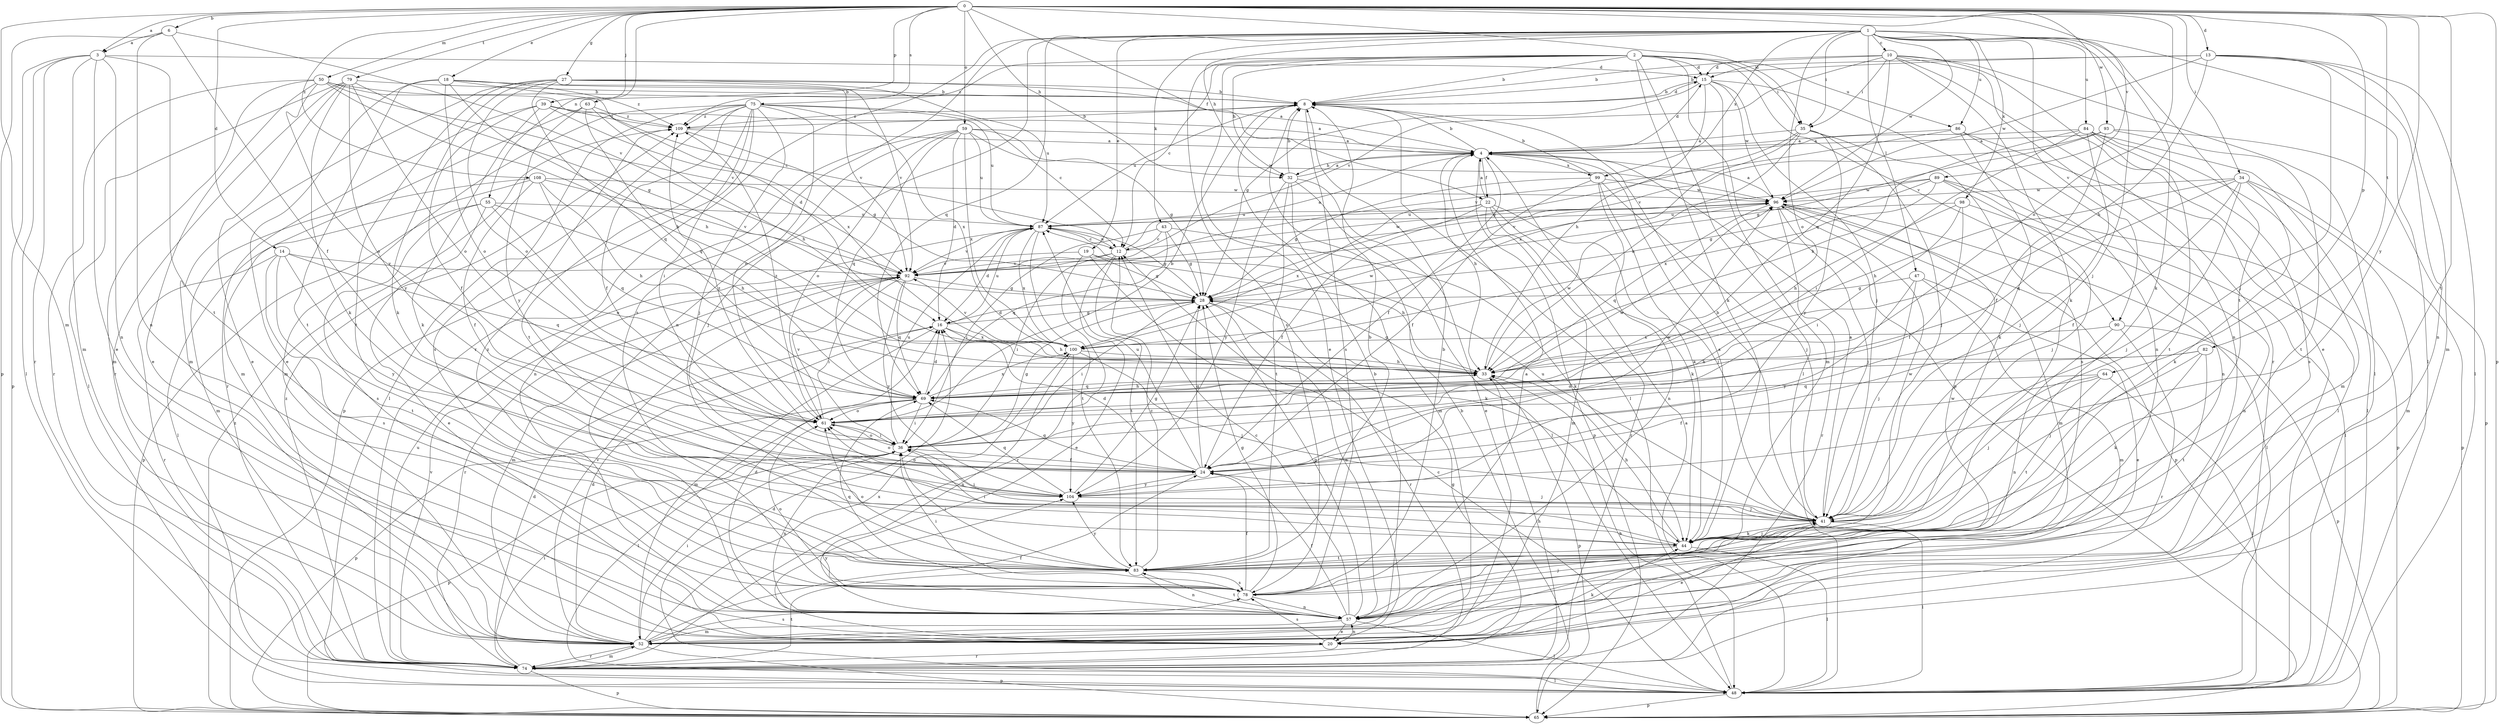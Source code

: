 strict digraph  {
0;
1;
2;
3;
4;
6;
8;
10;
12;
13;
14;
15;
16;
18;
19;
20;
22;
24;
27;
28;
32;
33;
34;
35;
36;
39;
41;
43;
44;
47;
48;
50;
52;
55;
57;
59;
61;
63;
64;
65;
69;
74;
75;
78;
79;
82;
83;
84;
86;
87;
89;
90;
92;
93;
96;
98;
99;
100;
104;
108;
109;
0 -> 3  [label=a];
0 -> 6  [label=b];
0 -> 13  [label=d];
0 -> 14  [label=d];
0 -> 18  [label=e];
0 -> 22  [label=f];
0 -> 27  [label=g];
0 -> 32  [label=h];
0 -> 34  [label=i];
0 -> 35  [label=i];
0 -> 39  [label=j];
0 -> 50  [label=m];
0 -> 52  [label=m];
0 -> 55  [label=n];
0 -> 59  [label=o];
0 -> 61  [label=o];
0 -> 63  [label=p];
0 -> 64  [label=p];
0 -> 65  [label=p];
0 -> 75  [label=s];
0 -> 79  [label=t];
0 -> 82  [label=t];
0 -> 83  [label=t];
0 -> 89  [label=v];
0 -> 93  [label=w];
0 -> 104  [label=y];
0 -> 108  [label=z];
1 -> 10  [label=c];
1 -> 19  [label=e];
1 -> 32  [label=h];
1 -> 35  [label=i];
1 -> 41  [label=j];
1 -> 43  [label=k];
1 -> 44  [label=k];
1 -> 47  [label=l];
1 -> 48  [label=l];
1 -> 57  [label=n];
1 -> 61  [label=o];
1 -> 69  [label=q];
1 -> 74  [label=r];
1 -> 78  [label=s];
1 -> 83  [label=t];
1 -> 84  [label=u];
1 -> 86  [label=u];
1 -> 90  [label=v];
1 -> 96  [label=w];
1 -> 98  [label=x];
1 -> 99  [label=x];
2 -> 8  [label=b];
2 -> 12  [label=c];
2 -> 15  [label=d];
2 -> 20  [label=e];
2 -> 32  [label=h];
2 -> 35  [label=i];
2 -> 44  [label=k];
2 -> 48  [label=l];
2 -> 65  [label=p];
2 -> 78  [label=s];
2 -> 86  [label=u];
2 -> 90  [label=v];
2 -> 109  [label=z];
3 -> 15  [label=d];
3 -> 20  [label=e];
3 -> 48  [label=l];
3 -> 52  [label=m];
3 -> 57  [label=n];
3 -> 65  [label=p];
3 -> 74  [label=r];
3 -> 83  [label=t];
4 -> 8  [label=b];
4 -> 15  [label=d];
4 -> 22  [label=f];
4 -> 24  [label=f];
4 -> 32  [label=h];
4 -> 33  [label=h];
4 -> 65  [label=p];
4 -> 99  [label=x];
6 -> 3  [label=a];
6 -> 24  [label=f];
6 -> 57  [label=n];
6 -> 65  [label=p];
6 -> 92  [label=v];
8 -> 15  [label=d];
8 -> 48  [label=l];
8 -> 78  [label=s];
8 -> 87  [label=u];
8 -> 109  [label=z];
10 -> 8  [label=b];
10 -> 15  [label=d];
10 -> 20  [label=e];
10 -> 35  [label=i];
10 -> 44  [label=k];
10 -> 48  [label=l];
10 -> 57  [label=n];
10 -> 69  [label=q];
10 -> 74  [label=r];
10 -> 92  [label=v];
12 -> 4  [label=a];
12 -> 20  [label=e];
12 -> 36  [label=i];
12 -> 83  [label=t];
12 -> 87  [label=u];
12 -> 92  [label=v];
12 -> 96  [label=w];
13 -> 8  [label=b];
13 -> 15  [label=d];
13 -> 33  [label=h];
13 -> 41  [label=j];
13 -> 48  [label=l];
13 -> 52  [label=m];
13 -> 57  [label=n];
13 -> 96  [label=w];
14 -> 69  [label=q];
14 -> 74  [label=r];
14 -> 78  [label=s];
14 -> 83  [label=t];
14 -> 92  [label=v];
14 -> 104  [label=y];
15 -> 8  [label=b];
15 -> 28  [label=g];
15 -> 33  [label=h];
15 -> 41  [label=j];
15 -> 52  [label=m];
15 -> 57  [label=n];
15 -> 96  [label=w];
16 -> 28  [label=g];
16 -> 33  [label=h];
16 -> 52  [label=m];
16 -> 87  [label=u];
16 -> 100  [label=x];
18 -> 8  [label=b];
18 -> 16  [label=d];
18 -> 20  [label=e];
18 -> 33  [label=h];
18 -> 61  [label=o];
18 -> 83  [label=t];
18 -> 92  [label=v];
18 -> 109  [label=z];
19 -> 28  [label=g];
19 -> 33  [label=h];
19 -> 44  [label=k];
19 -> 74  [label=r];
19 -> 92  [label=v];
20 -> 44  [label=k];
20 -> 57  [label=n];
20 -> 74  [label=r];
20 -> 78  [label=s];
22 -> 4  [label=a];
22 -> 24  [label=f];
22 -> 41  [label=j];
22 -> 44  [label=k];
22 -> 52  [label=m];
22 -> 74  [label=r];
22 -> 87  [label=u];
22 -> 100  [label=x];
24 -> 16  [label=d];
24 -> 28  [label=g];
24 -> 41  [label=j];
24 -> 61  [label=o];
24 -> 69  [label=q];
24 -> 87  [label=u];
24 -> 96  [label=w];
24 -> 104  [label=y];
27 -> 4  [label=a];
27 -> 8  [label=b];
27 -> 44  [label=k];
27 -> 52  [label=m];
27 -> 61  [label=o];
27 -> 69  [label=q];
27 -> 83  [label=t];
27 -> 87  [label=u];
27 -> 92  [label=v];
28 -> 16  [label=d];
28 -> 36  [label=i];
28 -> 57  [label=n];
28 -> 74  [label=r];
32 -> 4  [label=a];
32 -> 8  [label=b];
32 -> 20  [label=e];
32 -> 48  [label=l];
32 -> 52  [label=m];
32 -> 83  [label=t];
32 -> 104  [label=y];
33 -> 28  [label=g];
33 -> 65  [label=p];
33 -> 69  [label=q];
33 -> 96  [label=w];
34 -> 24  [label=f];
34 -> 33  [label=h];
34 -> 41  [label=j];
34 -> 44  [label=k];
34 -> 52  [label=m];
34 -> 65  [label=p];
34 -> 69  [label=q];
34 -> 96  [label=w];
35 -> 4  [label=a];
35 -> 28  [label=g];
35 -> 33  [label=h];
35 -> 41  [label=j];
35 -> 78  [label=s];
35 -> 100  [label=x];
35 -> 104  [label=y];
36 -> 24  [label=f];
36 -> 28  [label=g];
36 -> 57  [label=n];
36 -> 61  [label=o];
36 -> 65  [label=p];
36 -> 87  [label=u];
36 -> 109  [label=z];
39 -> 4  [label=a];
39 -> 24  [label=f];
39 -> 44  [label=k];
39 -> 74  [label=r];
39 -> 100  [label=x];
39 -> 109  [label=z];
41 -> 4  [label=a];
41 -> 8  [label=b];
41 -> 20  [label=e];
41 -> 36  [label=i];
41 -> 44  [label=k];
41 -> 48  [label=l];
41 -> 87  [label=u];
43 -> 12  [label=c];
43 -> 28  [label=g];
43 -> 36  [label=i];
43 -> 44  [label=k];
43 -> 69  [label=q];
44 -> 4  [label=a];
44 -> 33  [label=h];
44 -> 36  [label=i];
44 -> 41  [label=j];
44 -> 48  [label=l];
44 -> 83  [label=t];
44 -> 96  [label=w];
47 -> 20  [label=e];
47 -> 28  [label=g];
47 -> 41  [label=j];
47 -> 52  [label=m];
47 -> 104  [label=y];
48 -> 4  [label=a];
48 -> 12  [label=c];
48 -> 16  [label=d];
48 -> 33  [label=h];
48 -> 65  [label=p];
50 -> 8  [label=b];
50 -> 12  [label=c];
50 -> 20  [label=e];
50 -> 33  [label=h];
50 -> 52  [label=m];
50 -> 61  [label=o];
50 -> 74  [label=r];
50 -> 92  [label=v];
52 -> 8  [label=b];
52 -> 16  [label=d];
52 -> 24  [label=f];
52 -> 36  [label=i];
52 -> 65  [label=p];
52 -> 74  [label=r];
52 -> 78  [label=s];
52 -> 92  [label=v];
52 -> 100  [label=x];
55 -> 20  [label=e];
55 -> 33  [label=h];
55 -> 61  [label=o];
55 -> 65  [label=p];
55 -> 78  [label=s];
55 -> 87  [label=u];
57 -> 12  [label=c];
57 -> 16  [label=d];
57 -> 20  [label=e];
57 -> 24  [label=f];
57 -> 28  [label=g];
57 -> 41  [label=j];
57 -> 48  [label=l];
57 -> 52  [label=m];
57 -> 83  [label=t];
57 -> 104  [label=y];
59 -> 4  [label=a];
59 -> 16  [label=d];
59 -> 28  [label=g];
59 -> 41  [label=j];
59 -> 57  [label=n];
59 -> 61  [label=o];
59 -> 69  [label=q];
59 -> 87  [label=u];
59 -> 96  [label=w];
59 -> 100  [label=x];
61 -> 8  [label=b];
61 -> 36  [label=i];
61 -> 92  [label=v];
61 -> 96  [label=w];
61 -> 109  [label=z];
63 -> 33  [label=h];
63 -> 52  [label=m];
63 -> 69  [label=q];
63 -> 104  [label=y];
63 -> 109  [label=z];
64 -> 24  [label=f];
64 -> 41  [label=j];
64 -> 48  [label=l];
64 -> 69  [label=q];
64 -> 83  [label=t];
65 -> 8  [label=b];
65 -> 109  [label=z];
69 -> 16  [label=d];
69 -> 33  [label=h];
69 -> 36  [label=i];
69 -> 48  [label=l];
69 -> 61  [label=o];
69 -> 65  [label=p];
69 -> 100  [label=x];
74 -> 16  [label=d];
74 -> 28  [label=g];
74 -> 33  [label=h];
74 -> 36  [label=i];
74 -> 48  [label=l];
74 -> 52  [label=m];
74 -> 65  [label=p];
74 -> 83  [label=t];
74 -> 87  [label=u];
74 -> 92  [label=v];
74 -> 109  [label=z];
75 -> 12  [label=c];
75 -> 24  [label=f];
75 -> 36  [label=i];
75 -> 41  [label=j];
75 -> 48  [label=l];
75 -> 52  [label=m];
75 -> 61  [label=o];
75 -> 65  [label=p];
75 -> 78  [label=s];
75 -> 83  [label=t];
75 -> 87  [label=u];
75 -> 100  [label=x];
75 -> 109  [label=z];
78 -> 4  [label=a];
78 -> 8  [label=b];
78 -> 24  [label=f];
78 -> 28  [label=g];
78 -> 36  [label=i];
78 -> 57  [label=n];
78 -> 61  [label=o];
78 -> 69  [label=q];
78 -> 96  [label=w];
79 -> 8  [label=b];
79 -> 20  [label=e];
79 -> 28  [label=g];
79 -> 44  [label=k];
79 -> 48  [label=l];
79 -> 61  [label=o];
79 -> 74  [label=r];
79 -> 104  [label=y];
82 -> 33  [label=h];
82 -> 41  [label=j];
82 -> 44  [label=k];
82 -> 61  [label=o];
82 -> 83  [label=t];
83 -> 8  [label=b];
83 -> 12  [label=c];
83 -> 36  [label=i];
83 -> 57  [label=n];
83 -> 61  [label=o];
83 -> 78  [label=s];
83 -> 104  [label=y];
83 -> 109  [label=z];
84 -> 4  [label=a];
84 -> 33  [label=h];
84 -> 36  [label=i];
84 -> 41  [label=j];
84 -> 48  [label=l];
84 -> 52  [label=m];
84 -> 78  [label=s];
84 -> 83  [label=t];
86 -> 4  [label=a];
86 -> 44  [label=k];
86 -> 48  [label=l];
86 -> 57  [label=n];
86 -> 92  [label=v];
87 -> 12  [label=c];
87 -> 16  [label=d];
87 -> 28  [label=g];
87 -> 83  [label=t];
87 -> 92  [label=v];
87 -> 100  [label=x];
89 -> 28  [label=g];
89 -> 41  [label=j];
89 -> 48  [label=l];
89 -> 65  [label=p];
89 -> 92  [label=v];
89 -> 96  [label=w];
89 -> 100  [label=x];
90 -> 57  [label=n];
90 -> 65  [label=p];
90 -> 74  [label=r];
90 -> 100  [label=x];
92 -> 28  [label=g];
92 -> 36  [label=i];
92 -> 52  [label=m];
92 -> 69  [label=q];
92 -> 74  [label=r];
92 -> 104  [label=y];
93 -> 4  [label=a];
93 -> 24  [label=f];
93 -> 28  [label=g];
93 -> 65  [label=p];
93 -> 83  [label=t];
93 -> 92  [label=v];
96 -> 4  [label=a];
96 -> 41  [label=j];
96 -> 48  [label=l];
96 -> 52  [label=m];
96 -> 65  [label=p];
96 -> 69  [label=q];
96 -> 74  [label=r];
96 -> 87  [label=u];
98 -> 24  [label=f];
98 -> 33  [label=h];
98 -> 36  [label=i];
98 -> 57  [label=n];
98 -> 87  [label=u];
99 -> 8  [label=b];
99 -> 24  [label=f];
99 -> 28  [label=g];
99 -> 41  [label=j];
99 -> 44  [label=k];
99 -> 57  [label=n];
99 -> 96  [label=w];
100 -> 33  [label=h];
100 -> 41  [label=j];
100 -> 57  [label=n];
100 -> 92  [label=v];
100 -> 96  [label=w];
100 -> 104  [label=y];
104 -> 28  [label=g];
104 -> 41  [label=j];
104 -> 61  [label=o];
104 -> 69  [label=q];
108 -> 24  [label=f];
108 -> 33  [label=h];
108 -> 48  [label=l];
108 -> 52  [label=m];
108 -> 69  [label=q];
108 -> 92  [label=v];
108 -> 96  [label=w];
109 -> 4  [label=a];
109 -> 8  [label=b];
109 -> 28  [label=g];
}
